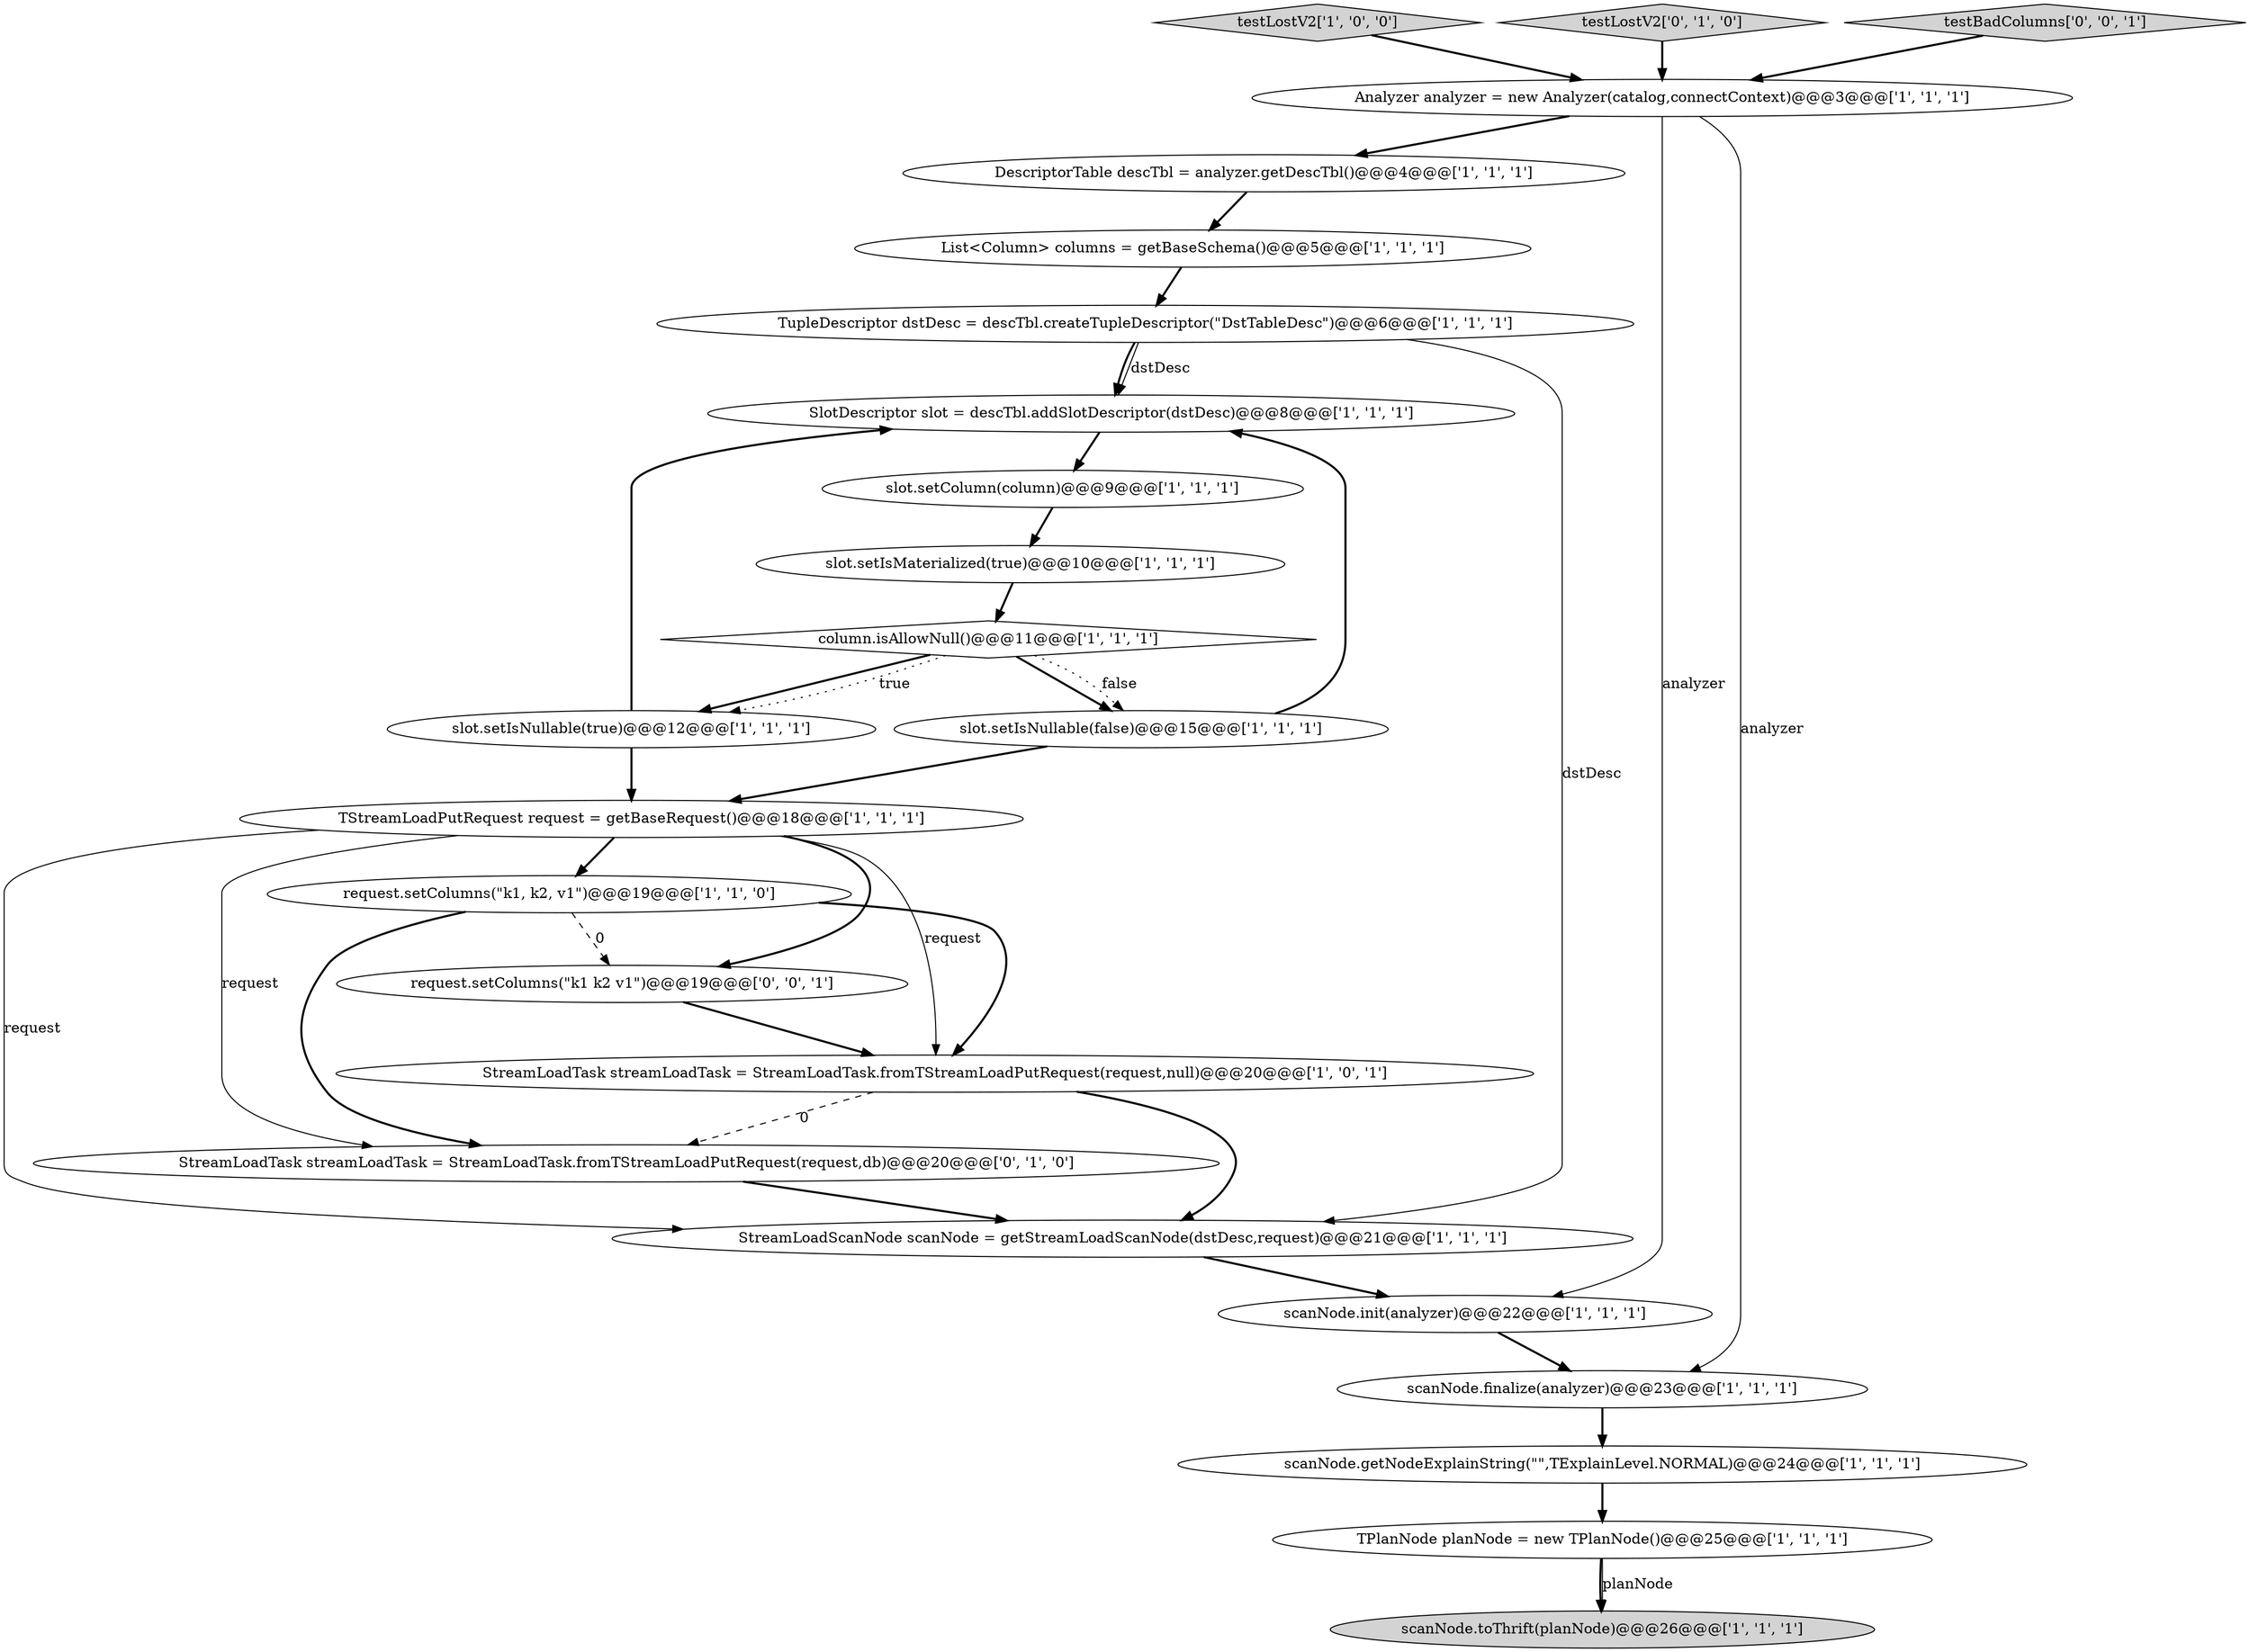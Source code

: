 digraph {
13 [style = filled, label = "testLostV2['1', '0', '0']", fillcolor = lightgray, shape = diamond image = "AAA0AAABBB1BBB"];
15 [style = filled, label = "DescriptorTable descTbl = analyzer.getDescTbl()@@@4@@@['1', '1', '1']", fillcolor = white, shape = ellipse image = "AAA0AAABBB1BBB"];
23 [style = filled, label = "request.setColumns(\"k1 k2 v1\")@@@19@@@['0', '0', '1']", fillcolor = white, shape = ellipse image = "AAA0AAABBB3BBB"];
14 [style = filled, label = "slot.setIsNullable(true)@@@12@@@['1', '1', '1']", fillcolor = white, shape = ellipse image = "AAA0AAABBB1BBB"];
19 [style = filled, label = "StreamLoadScanNode scanNode = getStreamLoadScanNode(dstDesc,request)@@@21@@@['1', '1', '1']", fillcolor = white, shape = ellipse image = "AAA0AAABBB1BBB"];
16 [style = filled, label = "scanNode.finalize(analyzer)@@@23@@@['1', '1', '1']", fillcolor = white, shape = ellipse image = "AAA0AAABBB1BBB"];
9 [style = filled, label = "TStreamLoadPutRequest request = getBaseRequest()@@@18@@@['1', '1', '1']", fillcolor = white, shape = ellipse image = "AAA0AAABBB1BBB"];
3 [style = filled, label = "SlotDescriptor slot = descTbl.addSlotDescriptor(dstDesc)@@@8@@@['1', '1', '1']", fillcolor = white, shape = ellipse image = "AAA0AAABBB1BBB"];
8 [style = filled, label = "column.isAllowNull()@@@11@@@['1', '1', '1']", fillcolor = white, shape = diamond image = "AAA0AAABBB1BBB"];
21 [style = filled, label = "testLostV2['0', '1', '0']", fillcolor = lightgray, shape = diamond image = "AAA0AAABBB2BBB"];
2 [style = filled, label = "TPlanNode planNode = new TPlanNode()@@@25@@@['1', '1', '1']", fillcolor = white, shape = ellipse image = "AAA0AAABBB1BBB"];
10 [style = filled, label = "request.setColumns(\"k1, k2, v1\")@@@19@@@['1', '1', '0']", fillcolor = white, shape = ellipse image = "AAA0AAABBB1BBB"];
6 [style = filled, label = "slot.setIsNullable(false)@@@15@@@['1', '1', '1']", fillcolor = white, shape = ellipse image = "AAA0AAABBB1BBB"];
1 [style = filled, label = "slot.setColumn(column)@@@9@@@['1', '1', '1']", fillcolor = white, shape = ellipse image = "AAA0AAABBB1BBB"];
4 [style = filled, label = "List<Column> columns = getBaseSchema()@@@5@@@['1', '1', '1']", fillcolor = white, shape = ellipse image = "AAA0AAABBB1BBB"];
18 [style = filled, label = "scanNode.getNodeExplainString(\"\",TExplainLevel.NORMAL)@@@24@@@['1', '1', '1']", fillcolor = white, shape = ellipse image = "AAA0AAABBB1BBB"];
12 [style = filled, label = "scanNode.init(analyzer)@@@22@@@['1', '1', '1']", fillcolor = white, shape = ellipse image = "AAA0AAABBB1BBB"];
5 [style = filled, label = "Analyzer analyzer = new Analyzer(catalog,connectContext)@@@3@@@['1', '1', '1']", fillcolor = white, shape = ellipse image = "AAA0AAABBB1BBB"];
22 [style = filled, label = "testBadColumns['0', '0', '1']", fillcolor = lightgray, shape = diamond image = "AAA0AAABBB3BBB"];
20 [style = filled, label = "StreamLoadTask streamLoadTask = StreamLoadTask.fromTStreamLoadPutRequest(request,db)@@@20@@@['0', '1', '0']", fillcolor = white, shape = ellipse image = "AAA1AAABBB2BBB"];
11 [style = filled, label = "slot.setIsMaterialized(true)@@@10@@@['1', '1', '1']", fillcolor = white, shape = ellipse image = "AAA0AAABBB1BBB"];
17 [style = filled, label = "StreamLoadTask streamLoadTask = StreamLoadTask.fromTStreamLoadPutRequest(request,null)@@@20@@@['1', '0', '1']", fillcolor = white, shape = ellipse image = "AAA0AAABBB1BBB"];
0 [style = filled, label = "TupleDescriptor dstDesc = descTbl.createTupleDescriptor(\"DstTableDesc\")@@@6@@@['1', '1', '1']", fillcolor = white, shape = ellipse image = "AAA0AAABBB1BBB"];
7 [style = filled, label = "scanNode.toThrift(planNode)@@@26@@@['1', '1', '1']", fillcolor = lightgray, shape = ellipse image = "AAA0AAABBB1BBB"];
8->14 [style = bold, label=""];
22->5 [style = bold, label=""];
14->3 [style = bold, label=""];
18->2 [style = bold, label=""];
10->17 [style = bold, label=""];
2->7 [style = bold, label=""];
16->18 [style = bold, label=""];
17->19 [style = bold, label=""];
15->4 [style = bold, label=""];
14->9 [style = bold, label=""];
0->3 [style = bold, label=""];
8->6 [style = bold, label=""];
17->20 [style = dashed, label="0"];
2->7 [style = solid, label="planNode"];
3->1 [style = bold, label=""];
1->11 [style = bold, label=""];
12->16 [style = bold, label=""];
6->9 [style = bold, label=""];
20->19 [style = bold, label=""];
9->17 [style = solid, label="request"];
0->19 [style = solid, label="dstDesc"];
9->20 [style = solid, label="request"];
0->3 [style = solid, label="dstDesc"];
11->8 [style = bold, label=""];
6->3 [style = bold, label=""];
21->5 [style = bold, label=""];
8->6 [style = dotted, label="false"];
8->14 [style = dotted, label="true"];
9->23 [style = bold, label=""];
5->16 [style = solid, label="analyzer"];
10->23 [style = dashed, label="0"];
23->17 [style = bold, label=""];
19->12 [style = bold, label=""];
9->19 [style = solid, label="request"];
13->5 [style = bold, label=""];
4->0 [style = bold, label=""];
5->15 [style = bold, label=""];
9->10 [style = bold, label=""];
5->12 [style = solid, label="analyzer"];
10->20 [style = bold, label=""];
}
